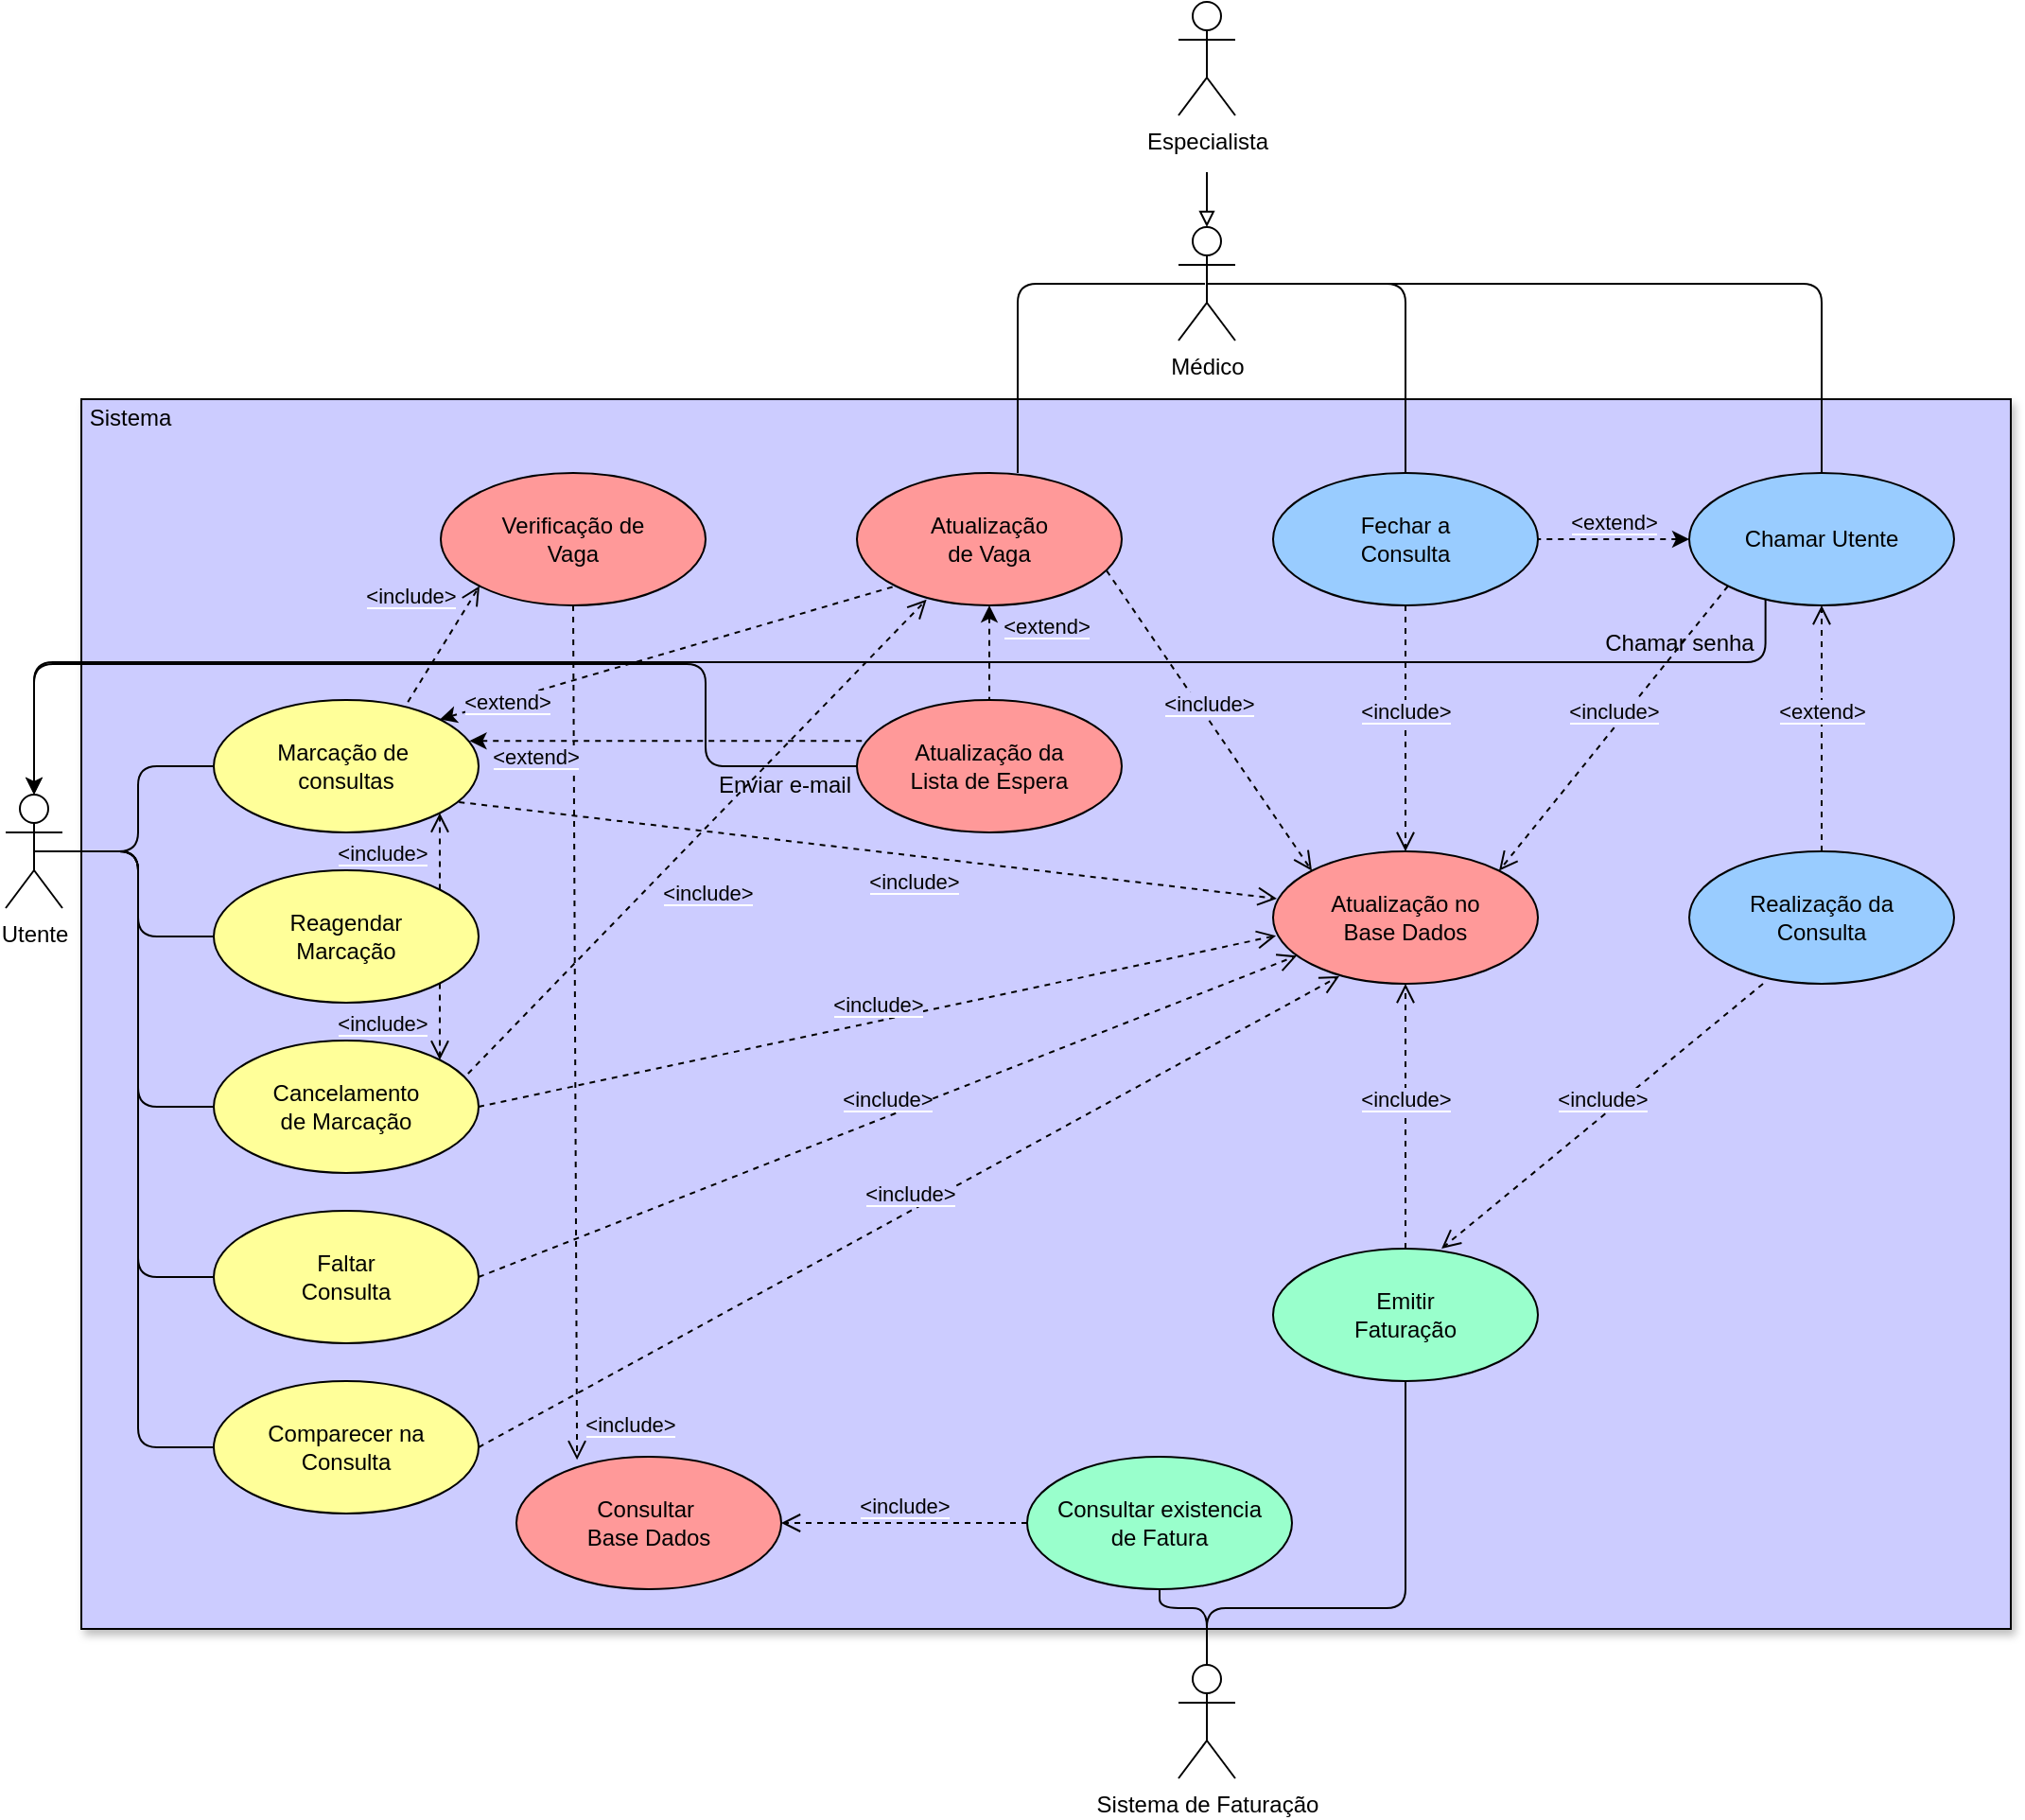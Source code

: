 <mxfile version="14.2.7" type="google"><diagram id="X52GIrme3QByrOCfCt5-" name="Page-1"><mxGraphModel dx="1430" dy="568" grid="1" gridSize="10" guides="1" tooltips="1" connect="1" arrows="1" fold="1" page="1" pageScale="1" pageWidth="1654" pageHeight="1169" math="0" shadow="0"><root><mxCell id="0"/><mxCell id="1" parent="0"/><mxCell id="7abM0PPPzIKLPkgyENMd-1" value="" style="rounded=0;whiteSpace=wrap;html=1;fillColor=#CCCCFF;shadow=1;" vertex="1" parent="1"><mxGeometry x="420" y="330" width="1020" height="650" as="geometry"/></mxCell><mxCell id="vQ2c_kqq1YguKaguEInS-1" value="Utente" style="shape=umlActor;verticalLabelPosition=bottom;verticalAlign=top;html=1;" parent="1" vertex="1"><mxGeometry x="380" y="539" width="30" height="60" as="geometry"/></mxCell><mxCell id="vQ2c_kqq1YguKaguEInS-5" value="Médico" style="shape=umlActor;verticalLabelPosition=bottom;verticalAlign=top;html=1;" parent="1" vertex="1"><mxGeometry x="1000" y="239" width="30" height="60" as="geometry"/></mxCell><mxCell id="vQ2c_kqq1YguKaguEInS-8" value="Marcação de&amp;nbsp;&lt;br&gt;consultas" style="ellipse;whiteSpace=wrap;html=1;fillColor=#FFFF99;" parent="1" vertex="1"><mxGeometry x="490" y="489" width="140" height="70" as="geometry"/></mxCell><mxCell id="vQ2c_kqq1YguKaguEInS-16" value="" style="endArrow=none;html=1;edgeStyle=orthogonalEdgeStyle;exitX=0.5;exitY=0.5;exitDx=0;exitDy=0;exitPerimeter=0;" parent="1" source="vQ2c_kqq1YguKaguEInS-1" target="vQ2c_kqq1YguKaguEInS-8" edge="1"><mxGeometry relative="1" as="geometry"><mxPoint x="850" y="659" as="sourcePoint"/><mxPoint x="1010" y="659" as="targetPoint"/></mxGeometry></mxCell><mxCell id="-fm7fal4xvicDlVxEgbc-1" value="Sistema de Faturação" style="shape=umlActor;verticalLabelPosition=bottom;verticalAlign=top;html=1;outlineConnect=0;" parent="1" vertex="1"><mxGeometry x="1000" y="999" width="30" height="60" as="geometry"/></mxCell><mxCell id="-fm7fal4xvicDlVxEgbc-7" value="Cancelamento&lt;br&gt;de Marcação" style="ellipse;whiteSpace=wrap;html=1;fillColor=#FFFF99;" parent="1" vertex="1"><mxGeometry x="490" y="669" width="140" height="70" as="geometry"/></mxCell><mxCell id="-fm7fal4xvicDlVxEgbc-8" value="Reagendar&lt;br&gt;Marcação" style="ellipse;whiteSpace=wrap;html=1;fillColor=#FFFF99;" parent="1" vertex="1"><mxGeometry x="490" y="579" width="140" height="70" as="geometry"/></mxCell><mxCell id="-fm7fal4xvicDlVxEgbc-9" value="" style="endArrow=none;html=1;edgeStyle=orthogonalEdgeStyle;exitX=0.5;exitY=0.5;exitDx=0;exitDy=0;exitPerimeter=0;entryX=0;entryY=0.5;entryDx=0;entryDy=0;" parent="1" source="vQ2c_kqq1YguKaguEInS-1" target="-fm7fal4xvicDlVxEgbc-7" edge="1"><mxGeometry relative="1" as="geometry"><mxPoint x="600" y="569" as="sourcePoint"/><mxPoint x="700" y="524" as="targetPoint"/></mxGeometry></mxCell><mxCell id="-fm7fal4xvicDlVxEgbc-10" value="" style="endArrow=none;html=1;edgeStyle=orthogonalEdgeStyle;exitX=0.5;exitY=0.5;exitDx=0;exitDy=0;exitPerimeter=0;entryX=0;entryY=0.5;entryDx=0;entryDy=0;" parent="1" source="vQ2c_kqq1YguKaguEInS-1" target="-fm7fal4xvicDlVxEgbc-8" edge="1"><mxGeometry relative="1" as="geometry"><mxPoint x="605" y="579" as="sourcePoint"/><mxPoint x="700" y="524" as="targetPoint"/></mxGeometry></mxCell><mxCell id="-fm7fal4xvicDlVxEgbc-11" value="Faltar&lt;br&gt;Consulta" style="ellipse;whiteSpace=wrap;html=1;fillColor=#FFFF99;" parent="1" vertex="1"><mxGeometry x="490" y="759" width="140" height="70" as="geometry"/></mxCell><mxCell id="-fm7fal4xvicDlVxEgbc-12" value="" style="endArrow=none;html=1;edgeStyle=orthogonalEdgeStyle;entryX=0;entryY=0.5;entryDx=0;entryDy=0;exitX=0.5;exitY=0.5;exitDx=0;exitDy=0;exitPerimeter=0;" parent="1" source="vQ2c_kqq1YguKaguEInS-1" target="-fm7fal4xvicDlVxEgbc-11" edge="1"><mxGeometry relative="1" as="geometry"><mxPoint x="600" y="569" as="sourcePoint"/><mxPoint x="655" y="821.5" as="targetPoint"/><Array as="points"><mxPoint x="450" y="569"/><mxPoint x="450" y="794"/></Array></mxGeometry></mxCell><mxCell id="-fm7fal4xvicDlVxEgbc-13" value="Comparecer na&lt;br&gt;Consulta" style="ellipse;whiteSpace=wrap;html=1;fillColor=#FFFF99;" parent="1" vertex="1"><mxGeometry x="490" y="849" width="140" height="70" as="geometry"/></mxCell><mxCell id="-fm7fal4xvicDlVxEgbc-14" value="" style="endArrow=none;html=1;edgeStyle=orthogonalEdgeStyle;entryX=0;entryY=0.5;entryDx=0;entryDy=0;exitX=0.5;exitY=0.5;exitDx=0;exitDy=0;exitPerimeter=0;" parent="1" source="vQ2c_kqq1YguKaguEInS-1" target="-fm7fal4xvicDlVxEgbc-13" edge="1"><mxGeometry relative="1" as="geometry"><mxPoint x="595" y="569" as="sourcePoint"/><mxPoint x="650" y="834" as="targetPoint"/><Array as="points"><mxPoint x="450" y="569"/><mxPoint x="450" y="884"/></Array></mxGeometry></mxCell><mxCell id="-fm7fal4xvicDlVxEgbc-16" value="Atualização no&lt;br&gt;Base Dados" style="ellipse;whiteSpace=wrap;html=1;fillColor=#FF9999;" parent="1" vertex="1"><mxGeometry x="1050" y="569" width="140" height="70" as="geometry"/></mxCell><mxCell id="-fm7fal4xvicDlVxEgbc-23" value="&lt;span style=&quot;background-color: rgb(204 , 204 , 255)&quot;&gt;&amp;lt;include&amp;gt;&lt;/span&gt;" style="html=1;verticalAlign=bottom;endArrow=open;dashed=1;endSize=8;exitX=0.926;exitY=0.771;exitDx=0;exitDy=0;exitPerimeter=0;" parent="1" source="vQ2c_kqq1YguKaguEInS-8" edge="1"><mxGeometry x="0.124" y="-23" relative="1" as="geometry"><mxPoint x="920" y="659" as="sourcePoint"/><mxPoint x="1052" y="594" as="targetPoint"/><mxPoint as="offset"/></mxGeometry></mxCell><mxCell id="-fm7fal4xvicDlVxEgbc-24" value="&lt;span style=&quot;background-color: rgb(204 , 204 , 255)&quot;&gt;&amp;lt;include&amp;gt;&lt;/span&gt;" style="html=1;verticalAlign=bottom;endArrow=open;dashed=1;endSize=8;exitX=1;exitY=0.5;exitDx=0;exitDy=0;entryX=0.011;entryY=0.637;entryDx=0;entryDy=0;entryPerimeter=0;" parent="1" source="-fm7fal4xvicDlVxEgbc-7" target="-fm7fal4xvicDlVxEgbc-16" edge="1"><mxGeometry relative="1" as="geometry"><mxPoint x="840" y="534" as="sourcePoint"/><mxPoint x="880" y="604" as="targetPoint"/></mxGeometry></mxCell><mxCell id="-fm7fal4xvicDlVxEgbc-29" value="&lt;span style=&quot;background-color: rgb(204 , 204 , 255)&quot;&gt;&amp;lt;include&amp;gt;&lt;/span&gt;" style="html=1;verticalAlign=bottom;endArrow=open;dashed=1;endSize=8;exitX=1;exitY=0.5;exitDx=0;exitDy=0;entryX=0.09;entryY=0.788;entryDx=0;entryDy=0;entryPerimeter=0;" parent="1" source="-fm7fal4xvicDlVxEgbc-11" target="-fm7fal4xvicDlVxEgbc-16" edge="1"><mxGeometry relative="1" as="geometry"><mxPoint x="850" y="624" as="sourcePoint"/><mxPoint x="1020" y="619" as="targetPoint"/></mxGeometry></mxCell><mxCell id="-fm7fal4xvicDlVxEgbc-30" value="&lt;span style=&quot;background-color: rgb(204 , 204 , 255)&quot;&gt;&amp;lt;include&amp;gt;&lt;/span&gt;" style="html=1;verticalAlign=bottom;endArrow=open;dashed=1;endSize=8;exitX=1;exitY=0.5;exitDx=0;exitDy=0;entryX=0.25;entryY=0.943;entryDx=0;entryDy=0;entryPerimeter=0;" parent="1" source="-fm7fal4xvicDlVxEgbc-13" target="-fm7fal4xvicDlVxEgbc-16" edge="1"><mxGeometry relative="1" as="geometry"><mxPoint x="860" y="634" as="sourcePoint"/><mxPoint x="910" y="634" as="targetPoint"/></mxGeometry></mxCell><mxCell id="-fm7fal4xvicDlVxEgbc-31" value="Fechar a&lt;br&gt;Consulta" style="ellipse;whiteSpace=wrap;html=1;fillColor=#99CCFF;" parent="1" vertex="1"><mxGeometry x="1050" y="369" width="140" height="70" as="geometry"/></mxCell><mxCell id="-fm7fal4xvicDlVxEgbc-35" value="" style="endArrow=none;html=1;edgeStyle=orthogonalEdgeStyle;exitX=0.5;exitY=0;exitDx=0;exitDy=0;entryX=0.5;entryY=0.5;entryDx=0;entryDy=0;entryPerimeter=0;" parent="1" source="-fm7fal4xvicDlVxEgbc-31" target="vQ2c_kqq1YguKaguEInS-5" edge="1"><mxGeometry relative="1" as="geometry"><mxPoint x="772.5" y="354" as="sourcePoint"/><mxPoint x="867.5" y="309" as="targetPoint"/><Array as="points"><mxPoint x="1120" y="269"/></Array></mxGeometry></mxCell><mxCell id="-fm7fal4xvicDlVxEgbc-36" value="" style="endArrow=none;html=1;edgeStyle=orthogonalEdgeStyle;startArrow=classic;startFill=1;exitX=0.5;exitY=0;exitDx=0;exitDy=0;exitPerimeter=0;entryX=0.288;entryY=0.956;entryDx=0;entryDy=0;entryPerimeter=0;" parent="1" source="vQ2c_kqq1YguKaguEInS-1" target="-fm7fal4xvicDlVxEgbc-43" edge="1"><mxGeometry relative="1" as="geometry"><mxPoint x="400" y="519" as="sourcePoint"/><mxPoint x="1040" y="439" as="targetPoint"/><Array as="points"><mxPoint x="395" y="469"/><mxPoint x="1310" y="469"/></Array></mxGeometry></mxCell><mxCell id="-fm7fal4xvicDlVxEgbc-37" value="&lt;span style=&quot;background-color: rgb(204 , 204 , 255)&quot;&gt;&amp;lt;include&amp;gt;&lt;/span&gt;" style="html=1;verticalAlign=bottom;endArrow=open;dashed=1;endSize=8;entryX=0.5;entryY=0;entryDx=0;entryDy=0;exitX=0.5;exitY=1;exitDx=0;exitDy=0;" parent="1" source="-fm7fal4xvicDlVxEgbc-31" target="-fm7fal4xvicDlVxEgbc-16" edge="1"><mxGeometry relative="1" as="geometry"><mxPoint x="910" y="489" as="sourcePoint"/><mxPoint x="965.04" y="551.99" as="targetPoint"/></mxGeometry></mxCell><mxCell id="-fm7fal4xvicDlVxEgbc-39" value="Realização da &lt;br&gt;Consulta" style="ellipse;whiteSpace=wrap;html=1;fillColor=#99CCFF;" parent="1" vertex="1"><mxGeometry x="1270" y="569" width="140" height="70" as="geometry"/></mxCell><mxCell id="-fm7fal4xvicDlVxEgbc-42" value="&lt;span style=&quot;background-color: rgb(204 , 204 , 255)&quot;&gt;&amp;lt;extend&amp;gt;&lt;/span&gt;" style="html=1;verticalAlign=bottom;endArrow=open;dashed=1;endSize=8;entryX=0.5;entryY=1;entryDx=0;entryDy=0;" parent="1" source="-fm7fal4xvicDlVxEgbc-39" target="-fm7fal4xvicDlVxEgbc-43" edge="1"><mxGeometry relative="1" as="geometry"><mxPoint x="890" y="854" as="sourcePoint"/><mxPoint x="975" y="645.01" as="targetPoint"/></mxGeometry></mxCell><mxCell id="-fm7fal4xvicDlVxEgbc-43" value="Chamar Utente" style="ellipse;whiteSpace=wrap;html=1;fillColor=#99CCFF;" parent="1" vertex="1"><mxGeometry x="1270" y="369" width="140" height="70" as="geometry"/></mxCell><mxCell id="-fm7fal4xvicDlVxEgbc-44" value="" style="endArrow=none;html=1;edgeStyle=orthogonalEdgeStyle;exitX=0.5;exitY=0;exitDx=0;exitDy=0;entryX=0.5;entryY=0.5;entryDx=0;entryDy=0;entryPerimeter=0;" parent="1" source="-fm7fal4xvicDlVxEgbc-43" target="vQ2c_kqq1YguKaguEInS-5" edge="1"><mxGeometry relative="1" as="geometry"><mxPoint x="830" y="389" as="sourcePoint"/><mxPoint x="925" y="239" as="targetPoint"/><Array as="points"><mxPoint x="1340" y="269"/></Array></mxGeometry></mxCell><mxCell id="-fm7fal4xvicDlVxEgbc-45" value="&lt;span style=&quot;background-color: rgb(204 , 204 , 255)&quot;&gt;&amp;lt;include&amp;gt;&lt;/span&gt;" style="html=1;verticalAlign=bottom;endArrow=open;dashed=1;endSize=8;entryX=1;entryY=0;entryDx=0;entryDy=0;exitX=0;exitY=1;exitDx=0;exitDy=0;" parent="1" source="-fm7fal4xvicDlVxEgbc-43" target="-fm7fal4xvicDlVxEgbc-16" edge="1"><mxGeometry relative="1" as="geometry"><mxPoint x="880" y="459" as="sourcePoint"/><mxPoint x="960.503" y="589.251" as="targetPoint"/></mxGeometry></mxCell><mxCell id="-fm7fal4xvicDlVxEgbc-46" value="&lt;span style=&quot;background-color: rgb(204 , 204 , 255)&quot;&gt;&amp;lt;extend&amp;gt;&lt;/span&gt;" style="html=1;verticalAlign=bottom;endArrow=none;dashed=1;endSize=8;entryX=1;entryY=0.5;entryDx=0;entryDy=0;exitX=0;exitY=0.5;exitDx=0;exitDy=0;startArrow=classic;startFill=1;endFill=0;" parent="1" source="-fm7fal4xvicDlVxEgbc-43" target="-fm7fal4xvicDlVxEgbc-31" edge="1"><mxGeometry relative="1" as="geometry"><mxPoint x="1022.693" y="413.615" as="sourcePoint"/><mxPoint x="950" y="424" as="targetPoint"/></mxGeometry></mxCell><mxCell id="AP-TUhAf41RnACyW-EBZ-3" value="Emitir&lt;br&gt;Faturação" style="ellipse;whiteSpace=wrap;html=1;fillColor=#99FFCC;" parent="1" vertex="1"><mxGeometry x="1050" y="779" width="140" height="70" as="geometry"/></mxCell><mxCell id="AP-TUhAf41RnACyW-EBZ-4" value="Consultar existencia&lt;br&gt;de Fatura" style="ellipse;whiteSpace=wrap;html=1;fillColor=#99FFCC;" parent="1" vertex="1"><mxGeometry x="920" y="889" width="140" height="70" as="geometry"/></mxCell><mxCell id="AP-TUhAf41RnACyW-EBZ-7" value="&lt;span style=&quot;background-color: rgb(204 , 204 , 255)&quot;&gt;&amp;lt;include&amp;gt;&lt;/span&gt;" style="html=1;verticalAlign=bottom;endArrow=open;dashed=1;endSize=8;entryX=0.636;entryY=0;entryDx=0;entryDy=0;entryPerimeter=0;" parent="1" target="AP-TUhAf41RnACyW-EBZ-3" edge="1"><mxGeometry relative="1" as="geometry"><mxPoint x="1309" y="639" as="sourcePoint"/><mxPoint x="1045" y="645.01" as="targetPoint"/></mxGeometry></mxCell><mxCell id="AP-TUhAf41RnACyW-EBZ-8" value="" style="endArrow=none;html=1;edgeStyle=orthogonalEdgeStyle;exitX=0.5;exitY=1;exitDx=0;exitDy=0;" parent="1" source="AP-TUhAf41RnACyW-EBZ-4" edge="1"><mxGeometry relative="1" as="geometry"><mxPoint x="965" y="749" as="sourcePoint"/><mxPoint x="1015" y="999" as="targetPoint"/><Array as="points"><mxPoint x="990" y="969"/><mxPoint x="1015" y="969"/></Array></mxGeometry></mxCell><mxCell id="AP-TUhAf41RnACyW-EBZ-9" value="" style="endArrow=none;html=1;edgeStyle=orthogonalEdgeStyle;" parent="1" source="AP-TUhAf41RnACyW-EBZ-3" target="-fm7fal4xvicDlVxEgbc-1" edge="1"><mxGeometry relative="1" as="geometry"><mxPoint x="950" y="1019" as="sourcePoint"/><mxPoint x="1025" y="1109" as="targetPoint"/><Array as="points"><mxPoint x="1120" y="969"/><mxPoint x="1015" y="969"/></Array></mxGeometry></mxCell><mxCell id="AP-TUhAf41RnACyW-EBZ-10" value="Consultar&amp;nbsp;&lt;br&gt;Base Dados" style="ellipse;whiteSpace=wrap;html=1;fillColor=#FF9999;" parent="1" vertex="1"><mxGeometry x="650" y="889" width="140" height="70" as="geometry"/></mxCell><mxCell id="AP-TUhAf41RnACyW-EBZ-11" value="&lt;span style=&quot;background-color: rgb(204 , 204 , 255)&quot;&gt;&amp;lt;include&amp;gt;&lt;/span&gt;" style="html=1;verticalAlign=bottom;endArrow=open;dashed=1;endSize=8;entryX=0.5;entryY=1;entryDx=0;entryDy=0;exitX=0.5;exitY=0;exitDx=0;exitDy=0;" parent="1" source="AP-TUhAf41RnACyW-EBZ-3" target="-fm7fal4xvicDlVxEgbc-16" edge="1"><mxGeometry relative="1" as="geometry"><mxPoint x="1180" y="938" as="sourcePoint"/><mxPoint x="1190" y="949" as="targetPoint"/></mxGeometry></mxCell><mxCell id="AP-TUhAf41RnACyW-EBZ-12" value="&lt;span style=&quot;background-color: rgb(204 , 204 , 255)&quot;&gt;&amp;lt;include&amp;gt;&lt;/span&gt;" style="html=1;verticalAlign=bottom;endArrow=open;dashed=1;endSize=8;entryX=1;entryY=0.5;entryDx=0;entryDy=0;exitX=0;exitY=0.5;exitDx=0;exitDy=0;" parent="1" source="AP-TUhAf41RnACyW-EBZ-4" target="AP-TUhAf41RnACyW-EBZ-10" edge="1"><mxGeometry relative="1" as="geometry"><mxPoint x="1162.98" y="791.03" as="sourcePoint"/><mxPoint x="1100.02" y="649" as="targetPoint"/></mxGeometry></mxCell><mxCell id="AP-TUhAf41RnACyW-EBZ-15" value="Verificação de&lt;br&gt;Vaga" style="ellipse;whiteSpace=wrap;html=1;fillColor=#FF9999;" parent="1" vertex="1"><mxGeometry x="610" y="369" width="140" height="70" as="geometry"/></mxCell><mxCell id="AP-TUhAf41RnACyW-EBZ-20" value="&lt;span style=&quot;background-color: rgb(204 , 204 , 255)&quot;&gt;&amp;lt;include&amp;gt;&lt;/span&gt;" style="html=1;verticalAlign=bottom;endArrow=open;dashed=1;endSize=8;exitX=0.733;exitY=0.015;exitDx=0;exitDy=0;exitPerimeter=0;entryX=0;entryY=1;entryDx=0;entryDy=0;" parent="1" source="vQ2c_kqq1YguKaguEInS-8" target="AP-TUhAf41RnACyW-EBZ-15" edge="1"><mxGeometry x="0.12" y="24" relative="1" as="geometry"><mxPoint x="840" y="534" as="sourcePoint"/><mxPoint x="610" y="439" as="targetPoint"/><mxPoint x="1" as="offset"/></mxGeometry></mxCell><mxCell id="AP-TUhAf41RnACyW-EBZ-23" value="&lt;span style=&quot;background-color: rgb(204 , 204 , 255)&quot;&gt;&amp;lt;include&amp;gt;&lt;/span&gt;" style="html=1;verticalAlign=bottom;endArrow=open;dashed=1;endSize=8;entryX=1;entryY=0;entryDx=0;entryDy=0;exitX=1;exitY=1;exitDx=0;exitDy=0;" parent="1" source="-fm7fal4xvicDlVxEgbc-8" target="-fm7fal4xvicDlVxEgbc-7" edge="1"><mxGeometry x="0.489" y="-30" relative="1" as="geometry"><mxPoint x="840" y="534" as="sourcePoint"/><mxPoint x="965.04" y="596.99" as="targetPoint"/><mxPoint as="offset"/></mxGeometry></mxCell><mxCell id="AP-TUhAf41RnACyW-EBZ-24" value="&lt;span style=&quot;background-color: rgb(204 , 204 , 255)&quot;&gt;&amp;lt;include&amp;gt;&lt;/span&gt;" style="html=1;verticalAlign=bottom;endArrow=open;dashed=1;endSize=8;entryX=1;entryY=1;entryDx=0;entryDy=0;exitX=1;exitY=0;exitDx=0;exitDy=0;" parent="1" source="-fm7fal4xvicDlVxEgbc-8" target="vQ2c_kqq1YguKaguEInS-8" edge="1"><mxGeometry x="-0.489" y="30" relative="1" as="geometry"><mxPoint x="803" y="579" as="sourcePoint"/><mxPoint x="819.919" y="669.464" as="targetPoint"/><mxPoint as="offset"/></mxGeometry></mxCell><mxCell id="AP-TUhAf41RnACyW-EBZ-25" value="Atualização&lt;br&gt;de Vaga" style="ellipse;whiteSpace=wrap;html=1;fillColor=#FF9999;" parent="1" vertex="1"><mxGeometry x="830" y="369" width="140" height="70" as="geometry"/></mxCell><mxCell id="AP-TUhAf41RnACyW-EBZ-27" value="&lt;span style=&quot;background-color: rgb(204 , 204 , 255)&quot;&gt;&amp;lt;extend&amp;gt;&lt;/span&gt;" style="html=1;verticalAlign=bottom;endArrow=none;dashed=1;endSize=8;entryX=0;entryY=1;entryDx=0;entryDy=0;exitX=1;exitY=0;exitDx=0;exitDy=0;startArrow=classic;startFill=1;endFill=0;" parent="1" source="vQ2c_kqq1YguKaguEInS-8" target="AP-TUhAf41RnACyW-EBZ-25" edge="1"><mxGeometry x="-0.729" y="-10" relative="1" as="geometry"><mxPoint x="920" y="489" as="sourcePoint"/><mxPoint x="850" y="489" as="targetPoint"/><mxPoint as="offset"/></mxGeometry></mxCell><mxCell id="AP-TUhAf41RnACyW-EBZ-28" value="&lt;span style=&quot;background-color: rgb(204 , 204 , 255)&quot;&gt;&amp;lt;include&amp;gt;&lt;/span&gt;" style="html=1;verticalAlign=bottom;endArrow=open;dashed=1;endSize=8;entryX=0.263;entryY=0.956;entryDx=0;entryDy=0;exitX=0.96;exitY=0.25;exitDx=0;exitDy=0;exitPerimeter=0;entryPerimeter=0;" parent="1" source="-fm7fal4xvicDlVxEgbc-7" target="AP-TUhAf41RnACyW-EBZ-25" edge="1"><mxGeometry x="-0.133" y="-30" relative="1" as="geometry"><mxPoint x="859.999" y="618.996" as="sourcePoint"/><mxPoint x="859.999" y="659.924" as="targetPoint"/><mxPoint y="1" as="offset"/></mxGeometry></mxCell><mxCell id="AP-TUhAf41RnACyW-EBZ-30" value="" style="endArrow=none;html=1;edgeStyle=orthogonalEdgeStyle;" parent="1" edge="1"><mxGeometry relative="1" as="geometry"><mxPoint x="915" y="369" as="sourcePoint"/><mxPoint x="1014" y="269" as="targetPoint"/><Array as="points"><mxPoint x="915" y="369"/><mxPoint x="915" y="269"/></Array></mxGeometry></mxCell><mxCell id="AP-TUhAf41RnACyW-EBZ-31" value="&lt;span style=&quot;background-color: rgb(204 , 204 , 255)&quot;&gt;&amp;lt;include&amp;gt;&lt;/span&gt;" style="html=1;verticalAlign=bottom;endArrow=open;dashed=1;endSize=8;entryX=0;entryY=0;entryDx=0;entryDy=0;exitX=0.943;exitY=0.738;exitDx=0;exitDy=0;exitPerimeter=0;" parent="1" source="AP-TUhAf41RnACyW-EBZ-25" target="-fm7fal4xvicDlVxEgbc-16" edge="1"><mxGeometry relative="1" as="geometry"><mxPoint x="840" y="534" as="sourcePoint"/><mxPoint x="1015.04" y="596.99" as="targetPoint"/></mxGeometry></mxCell><mxCell id="AP-TUhAf41RnACyW-EBZ-32" value="&lt;span style=&quot;background-color: rgb(204 , 204 , 255)&quot;&gt;&amp;lt;include&amp;gt;&lt;/span&gt;" style="html=1;verticalAlign=bottom;endArrow=open;dashed=1;endSize=8;entryX=0.229;entryY=0.024;entryDx=0;entryDy=0;entryPerimeter=0;exitX=0.5;exitY=1;exitDx=0;exitDy=0;" parent="1" source="AP-TUhAf41RnACyW-EBZ-15" target="AP-TUhAf41RnACyW-EBZ-10" edge="1"><mxGeometry x="0.955" y="28" relative="1" as="geometry"><mxPoint x="682" y="459" as="sourcePoint"/><mxPoint x="810" y="984" as="targetPoint"/><mxPoint y="1" as="offset"/></mxGeometry></mxCell><mxCell id="AP-TUhAf41RnACyW-EBZ-34" value="Atualização da&lt;br&gt;Lista de Espera" style="ellipse;whiteSpace=wrap;html=1;fillColor=#FF9999;" parent="1" vertex="1"><mxGeometry x="830" y="489" width="140" height="70" as="geometry"/></mxCell><mxCell id="AP-TUhAf41RnACyW-EBZ-44" value="" style="endArrow=none;html=1;edgeStyle=orthogonalEdgeStyle;entryX=0;entryY=0.5;entryDx=0;entryDy=0;startArrow=classic;startFill=1;exitX=0.5;exitY=0;exitDx=0;exitDy=0;exitPerimeter=0;" parent="1" source="vQ2c_kqq1YguKaguEInS-1" target="AP-TUhAf41RnACyW-EBZ-34" edge="1"><mxGeometry relative="1" as="geometry"><mxPoint x="402.5" y="549" as="sourcePoint"/><mxPoint x="1057.5" y="414" as="targetPoint"/><Array as="points"><mxPoint x="395" y="470"/><mxPoint x="750" y="470"/><mxPoint x="750" y="524"/></Array></mxGeometry></mxCell><mxCell id="AP-TUhAf41RnACyW-EBZ-48" value="Chamar senha" style="text;html=1;strokeColor=none;fillColor=none;align=center;verticalAlign=middle;whiteSpace=wrap;rounded=0;" parent="1" vertex="1"><mxGeometry x="1215" y="449" width="100" height="20" as="geometry"/></mxCell><mxCell id="AP-TUhAf41RnACyW-EBZ-49" value="Enviar e-mail" style="text;html=1;strokeColor=none;fillColor=none;align=center;verticalAlign=middle;whiteSpace=wrap;rounded=0;" parent="1" vertex="1"><mxGeometry x="742" y="524" width="100" height="20" as="geometry"/></mxCell><mxCell id="AP-TUhAf41RnACyW-EBZ-50" value="&lt;span style=&quot;background-color: rgb(204 , 204 , 255)&quot;&gt;&amp;lt;extend&amp;gt;&lt;/span&gt;" style="html=1;verticalAlign=bottom;endArrow=none;dashed=1;endSize=8;entryX=0.5;entryY=0;entryDx=0;entryDy=0;startArrow=classic;startFill=1;endFill=0;exitX=0.5;exitY=1;exitDx=0;exitDy=0;" parent="1" source="AP-TUhAf41RnACyW-EBZ-25" target="AP-TUhAf41RnACyW-EBZ-34" edge="1"><mxGeometry x="-0.2" y="30" relative="1" as="geometry"><mxPoint x="910" y="469" as="sourcePoint"/><mxPoint x="860.081" y="438.536" as="targetPoint"/><mxPoint as="offset"/></mxGeometry></mxCell><mxCell id="dVopbpmObZ7rirdlZtay-8" value="&lt;span style=&quot;background-color: rgb(204 , 204 , 255)&quot;&gt;&amp;lt;extend&amp;gt;&lt;/span&gt;" style="html=1;verticalAlign=bottom;endArrow=none;dashed=1;endSize=8;entryX=0.031;entryY=0.309;entryDx=0;entryDy=0;startArrow=classic;startFill=1;endFill=0;entryPerimeter=0;exitX=0.966;exitY=0.309;exitDx=0;exitDy=0;exitPerimeter=0;" parent="1" source="vQ2c_kqq1YguKaguEInS-8" target="AP-TUhAf41RnACyW-EBZ-34" edge="1"><mxGeometry x="-0.671" y="-17" relative="1" as="geometry"><mxPoint x="625" y="512" as="sourcePoint"/><mxPoint x="860.503" y="438.749" as="targetPoint"/><mxPoint as="offset"/></mxGeometry></mxCell><mxCell id="tT-vm0LX-VZpPSbdYgv5-1" value="Especialista" style="shape=umlActor;verticalLabelPosition=bottom;verticalAlign=top;html=1;" parent="1" vertex="1"><mxGeometry x="1000" y="120" width="30" height="60" as="geometry"/></mxCell><mxCell id="tT-vm0LX-VZpPSbdYgv5-2" value="" style="endArrow=block;html=1;entryX=0.5;entryY=0;entryDx=0;entryDy=0;entryPerimeter=0;endFill=0;" parent="1" target="vQ2c_kqq1YguKaguEInS-5" edge="1"><mxGeometry width="50" height="50" relative="1" as="geometry"><mxPoint x="1015" y="210" as="sourcePoint"/><mxPoint x="925" y="180" as="targetPoint"/></mxGeometry></mxCell><mxCell id="7abM0PPPzIKLPkgyENMd-4" value="Sistema" style="text;html=1;strokeColor=none;fillColor=none;align=center;verticalAlign=middle;whiteSpace=wrap;rounded=0;shadow=1;" vertex="1" parent="1"><mxGeometry x="426" y="330" width="40" height="20" as="geometry"/></mxCell></root></mxGraphModel></diagram></mxfile>
